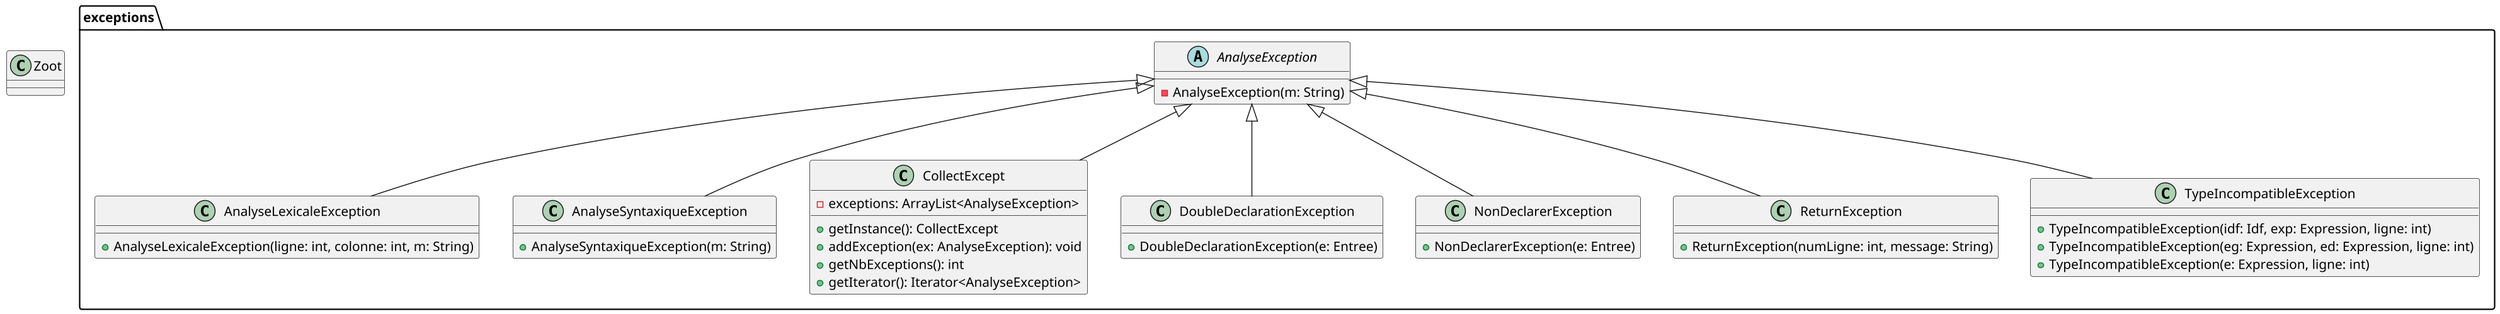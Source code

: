 @startuml

scale 1000 width
scale 500 height



' Exceptions package
package "exceptions" {
    abstract class AnalyseException {
        -AnalyseException(m: String)
    }
    class AnalyseLexicaleException {
        +AnalyseLexicaleException(ligne: int, colonne: int, m: String)
    }
    class AnalyseSyntaxiqueException {
        +AnalyseSyntaxiqueException(m: String)
    }
    class CollectExcept {
        -exceptions: ArrayList<AnalyseException>
        +getInstance(): CollectExcept
        +addException(ex: AnalyseException): void
        +getNbExceptions(): int
        +getIterator(): Iterator<AnalyseException>
    }
    class DoubleDeclarationException {
        +DoubleDeclarationException(e: Entree)
    }
    class NonDeclarerException {
        +NonDeclarerException(e: Entree)
    }
    class ReturnException {
        +ReturnException(numLigne: int, message: String)
    }
    class TypeIncompatibleException {
        +TypeIncompatibleException(idf: Idf, exp: Expression, ligne: int)
        +TypeIncompatibleException(eg: Expression, ed: Expression, ligne: int)
        +TypeIncompatibleException(e: Expression, ligne: int)
    }
}

' Root directory
class Zoot {
}

' Add inheritance and relations here
AnalyseException <|-- AnalyseLexicaleException
AnalyseException <|-- AnalyseSyntaxiqueException
AnalyseException <|-- CollectExcept
AnalyseException <|-- DoubleDeclarationException
AnalyseException <|-- NonDeclarerException
AnalyseException <|-- ReturnException
AnalyseException <|-- TypeIncompatibleException

@enduml
